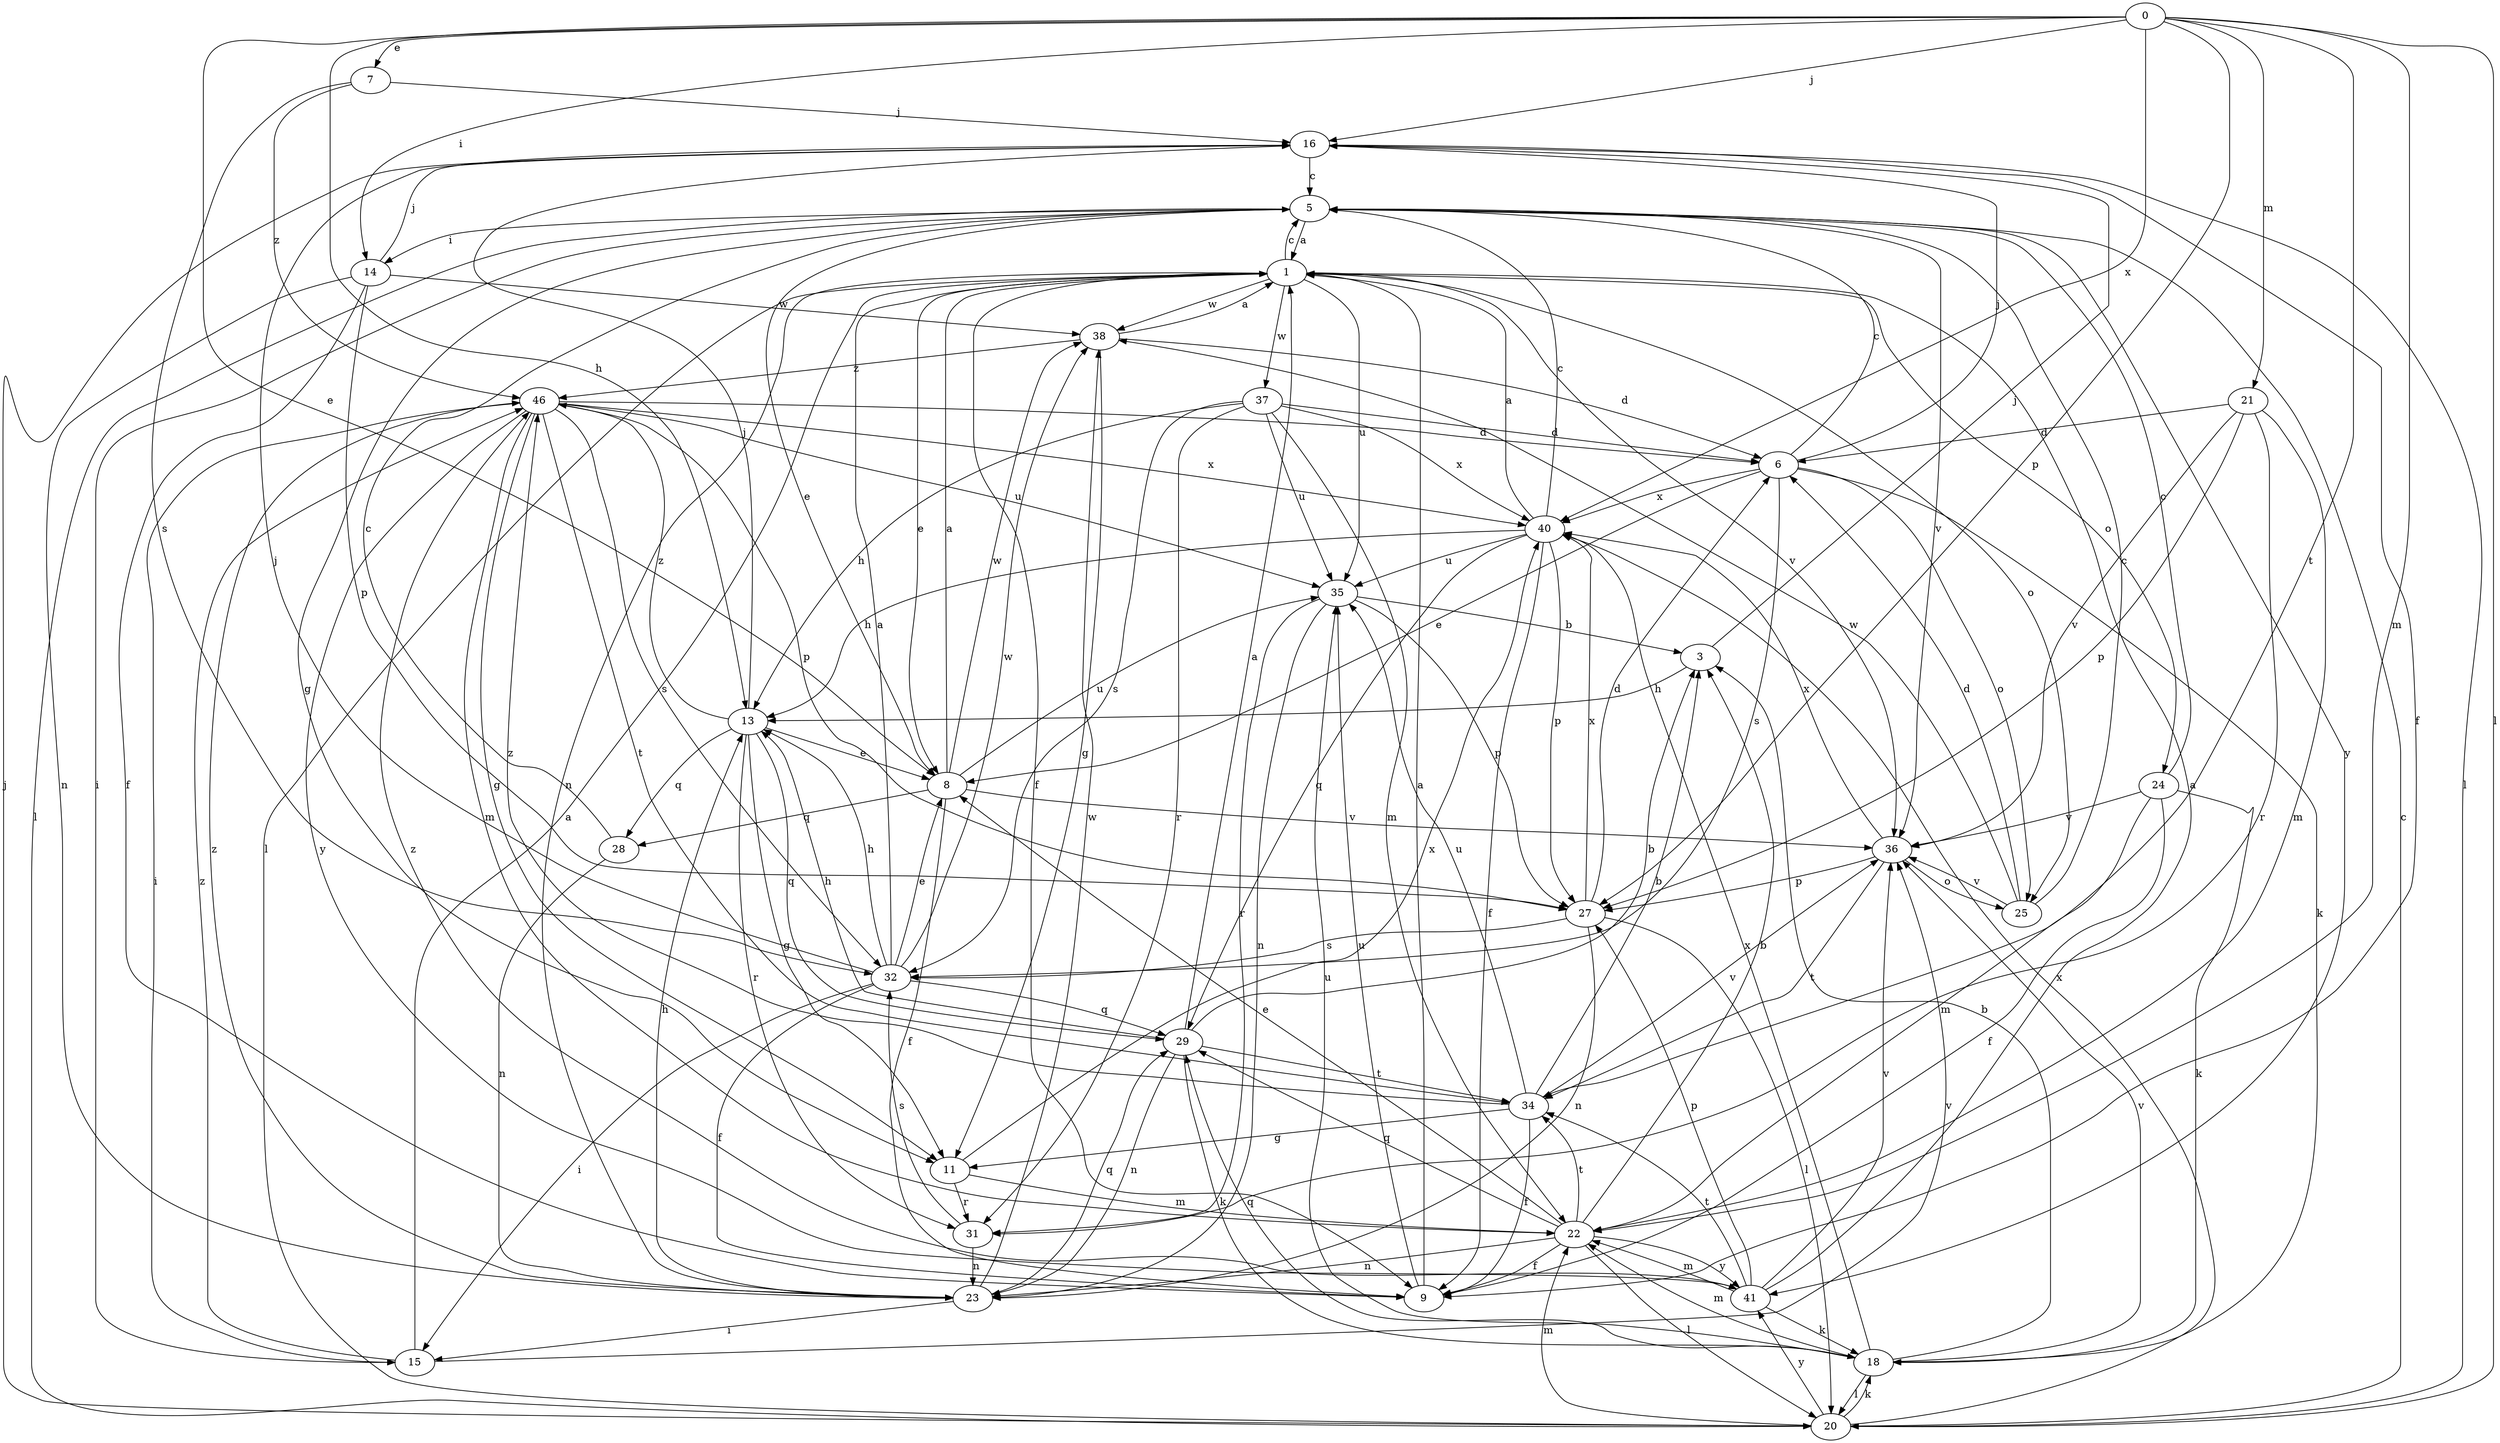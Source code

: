 strict digraph  {
0;
1;
3;
5;
6;
7;
8;
9;
11;
13;
14;
15;
16;
18;
20;
21;
22;
23;
24;
25;
27;
28;
29;
31;
32;
34;
35;
36;
37;
38;
40;
41;
46;
0 -> 7  [label=e];
0 -> 8  [label=e];
0 -> 13  [label=h];
0 -> 14  [label=i];
0 -> 16  [label=j];
0 -> 20  [label=l];
0 -> 21  [label=m];
0 -> 22  [label=m];
0 -> 27  [label=p];
0 -> 34  [label=t];
0 -> 40  [label=x];
1 -> 5  [label=c];
1 -> 8  [label=e];
1 -> 9  [label=f];
1 -> 20  [label=l];
1 -> 23  [label=n];
1 -> 24  [label=o];
1 -> 25  [label=o];
1 -> 35  [label=u];
1 -> 36  [label=v];
1 -> 37  [label=w];
1 -> 38  [label=w];
3 -> 13  [label=h];
3 -> 16  [label=j];
5 -> 1  [label=a];
5 -> 8  [label=e];
5 -> 11  [label=g];
5 -> 14  [label=i];
5 -> 15  [label=i];
5 -> 20  [label=l];
5 -> 36  [label=v];
5 -> 41  [label=y];
6 -> 5  [label=c];
6 -> 8  [label=e];
6 -> 16  [label=j];
6 -> 18  [label=k];
6 -> 25  [label=o];
6 -> 32  [label=s];
6 -> 40  [label=x];
7 -> 16  [label=j];
7 -> 32  [label=s];
7 -> 46  [label=z];
8 -> 1  [label=a];
8 -> 9  [label=f];
8 -> 28  [label=q];
8 -> 35  [label=u];
8 -> 36  [label=v];
8 -> 38  [label=w];
9 -> 1  [label=a];
9 -> 35  [label=u];
11 -> 22  [label=m];
11 -> 31  [label=r];
11 -> 40  [label=x];
13 -> 8  [label=e];
13 -> 11  [label=g];
13 -> 16  [label=j];
13 -> 28  [label=q];
13 -> 29  [label=q];
13 -> 31  [label=r];
13 -> 46  [label=z];
14 -> 9  [label=f];
14 -> 16  [label=j];
14 -> 23  [label=n];
14 -> 27  [label=p];
14 -> 38  [label=w];
15 -> 1  [label=a];
15 -> 36  [label=v];
15 -> 46  [label=z];
16 -> 5  [label=c];
16 -> 9  [label=f];
16 -> 20  [label=l];
18 -> 3  [label=b];
18 -> 20  [label=l];
18 -> 22  [label=m];
18 -> 29  [label=q];
18 -> 35  [label=u];
18 -> 36  [label=v];
18 -> 40  [label=x];
20 -> 5  [label=c];
20 -> 16  [label=j];
20 -> 18  [label=k];
20 -> 22  [label=m];
20 -> 40  [label=x];
20 -> 41  [label=y];
21 -> 6  [label=d];
21 -> 22  [label=m];
21 -> 27  [label=p];
21 -> 31  [label=r];
21 -> 36  [label=v];
22 -> 3  [label=b];
22 -> 8  [label=e];
22 -> 9  [label=f];
22 -> 20  [label=l];
22 -> 23  [label=n];
22 -> 29  [label=q];
22 -> 34  [label=t];
22 -> 41  [label=y];
23 -> 13  [label=h];
23 -> 15  [label=i];
23 -> 29  [label=q];
23 -> 38  [label=w];
23 -> 46  [label=z];
24 -> 5  [label=c];
24 -> 9  [label=f];
24 -> 18  [label=k];
24 -> 22  [label=m];
24 -> 36  [label=v];
25 -> 5  [label=c];
25 -> 6  [label=d];
25 -> 36  [label=v];
25 -> 38  [label=w];
27 -> 6  [label=d];
27 -> 20  [label=l];
27 -> 23  [label=n];
27 -> 32  [label=s];
27 -> 40  [label=x];
28 -> 5  [label=c];
28 -> 23  [label=n];
29 -> 1  [label=a];
29 -> 3  [label=b];
29 -> 13  [label=h];
29 -> 18  [label=k];
29 -> 23  [label=n];
29 -> 34  [label=t];
31 -> 23  [label=n];
31 -> 32  [label=s];
32 -> 1  [label=a];
32 -> 8  [label=e];
32 -> 9  [label=f];
32 -> 13  [label=h];
32 -> 15  [label=i];
32 -> 16  [label=j];
32 -> 29  [label=q];
32 -> 38  [label=w];
34 -> 3  [label=b];
34 -> 9  [label=f];
34 -> 11  [label=g];
34 -> 35  [label=u];
34 -> 36  [label=v];
34 -> 46  [label=z];
35 -> 3  [label=b];
35 -> 23  [label=n];
35 -> 27  [label=p];
35 -> 31  [label=r];
36 -> 25  [label=o];
36 -> 27  [label=p];
36 -> 34  [label=t];
36 -> 40  [label=x];
37 -> 6  [label=d];
37 -> 13  [label=h];
37 -> 22  [label=m];
37 -> 31  [label=r];
37 -> 32  [label=s];
37 -> 35  [label=u];
37 -> 40  [label=x];
38 -> 1  [label=a];
38 -> 6  [label=d];
38 -> 11  [label=g];
38 -> 46  [label=z];
40 -> 1  [label=a];
40 -> 5  [label=c];
40 -> 9  [label=f];
40 -> 13  [label=h];
40 -> 27  [label=p];
40 -> 29  [label=q];
40 -> 35  [label=u];
41 -> 1  [label=a];
41 -> 18  [label=k];
41 -> 22  [label=m];
41 -> 27  [label=p];
41 -> 34  [label=t];
41 -> 36  [label=v];
41 -> 46  [label=z];
46 -> 6  [label=d];
46 -> 11  [label=g];
46 -> 15  [label=i];
46 -> 22  [label=m];
46 -> 27  [label=p];
46 -> 32  [label=s];
46 -> 34  [label=t];
46 -> 35  [label=u];
46 -> 40  [label=x];
46 -> 41  [label=y];
}
